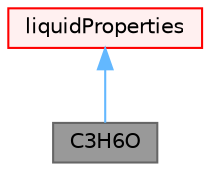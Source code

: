 digraph "C3H6O"
{
 // LATEX_PDF_SIZE
  bgcolor="transparent";
  edge [fontname=Helvetica,fontsize=10,labelfontname=Helvetica,labelfontsize=10];
  node [fontname=Helvetica,fontsize=10,shape=box,height=0.2,width=0.4];
  Node1 [id="Node000001",label="C3H6O",height=0.2,width=0.4,color="gray40", fillcolor="grey60", style="filled", fontcolor="black",tooltip="acetone"];
  Node2 -> Node1 [id="edge1_Node000001_Node000002",dir="back",color="steelblue1",style="solid",tooltip=" "];
  Node2 [id="Node000002",label="liquidProperties",height=0.2,width=0.4,color="red", fillcolor="#FFF0F0", style="filled",URL="$classFoam_1_1liquidProperties.html",tooltip="The thermophysical properties of a liquid."];
}
